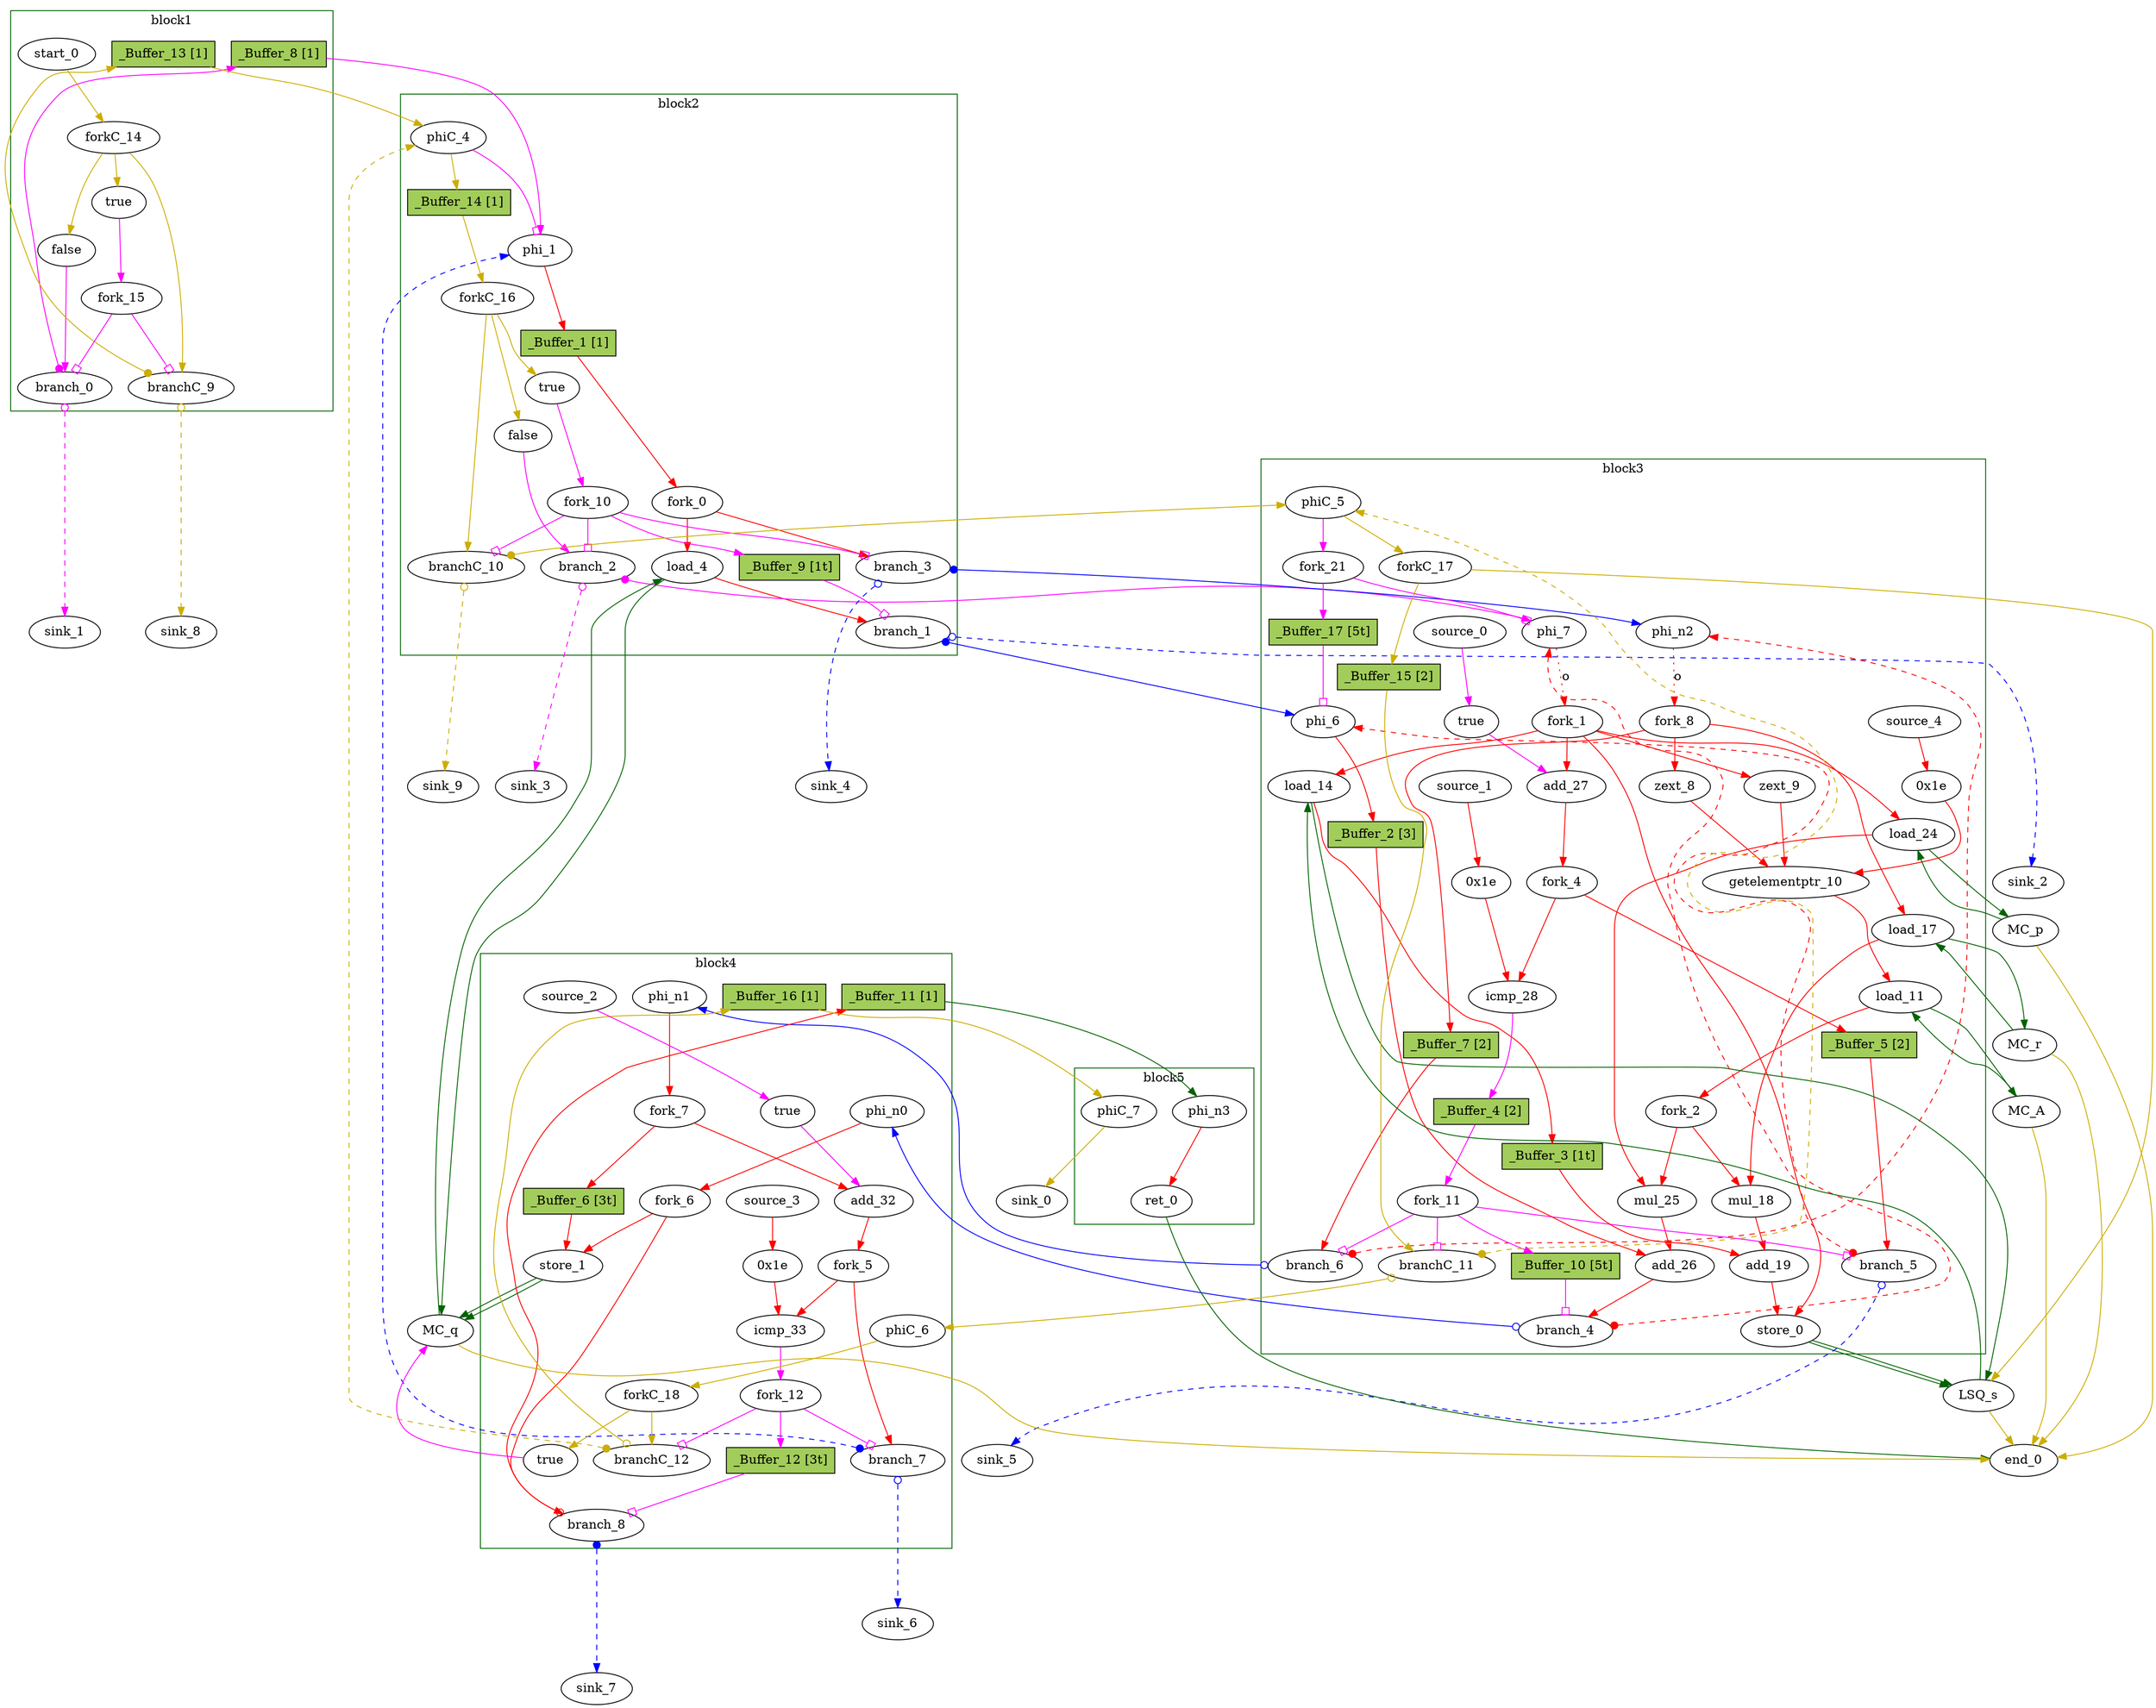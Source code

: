 // Number of blocks: 109
// Number of channels: 170
Digraph G {

  // Blocks
subgraph cluster_1 {
color = "darkgreen"
label = "block1"
  brCst_block1 [type=Constant, in="in1:1", out="out1:1", bbID = 1, value="0x1", label=true,  shape=oval];
  cst_0 [type=Constant, in="in1:1", out="out1:1", bbID = 1, value="0x0", label=false,  shape=oval];
  branch_0 [type=Branch, in="in1:1 in2?:1", out="out1+:1 out2-:1", bbID = 1,  shape=oval];
  start_0 [type=Entry, in="in1:0", out="out1:0", bbID = 1,  shape=oval];
  forkC_14 [type=Fork, in="in1:0", out="out1:0 out2:0 out3:0", bbID = 1,  shape=oval];
  branchC_9 [type=Branch, in="in1:0 in2?:1", out="out1+:0 out2-:0", bbID = 1,  shape=oval];
  fork_15 [type=Fork, in="in1:1", out="out1:1 out2:1", bbID = 1,  shape=oval];
  _Buffer_8 [type=Buffer, in="in1:1", out="out1:1", bbID = 1, slots=1, transparent=false, label="_Buffer_8 [1]",  shape=box, style=filled, fillcolor=darkolivegreen3, height = 0.4];
  _Buffer_13 [type=Buffer, in="in1:0", out="out1:0", bbID = 1, slots=1, transparent=false, label="_Buffer_13 [1]",  shape=box, style=filled, fillcolor=darkolivegreen3, height = 0.4];
}
subgraph cluster_2 {
color = "darkgreen"
label = "block2"
  phi_1 [type=Mux, in="in1?:1 in2:5 in3:5", out="out1:5", delay=0.366, bbID = 2,  shape=oval];
  load_4 [type=Operator, in="in1:32 in2:5", out="out1:32 out2:5", op = "mc_load_op", latency=2, bbID = 2, portID = 0, offset = 0,  shape=oval];
  brCst_block2 [type=Constant, in="in1:1", out="out1:1", bbID = 2, value="0x1", label=true,  shape=oval];
  cst_1 [type=Constant, in="in1:1", out="out1:1", bbID = 2, value="0x0", label=false,  shape=oval];
  fork_0 [type=Fork, in="in1:5", out="out1:5 out2:5", bbID = 2,  shape=oval];
  branch_1 [type=Branch, in="in1:32 in2?:1", out="out1+:32 out2-:32", bbID = 2,  shape=oval];
  branch_2 [type=Branch, in="in1:1 in2?:1", out="out1+:1 out2-:1", bbID = 2,  shape=oval];
  branch_3 [type=Branch, in="in1:5 in2?:1", out="out1+:5 out2-:5", bbID = 2,  shape=oval];
  fork_10 [type=Fork, in="in1:1", out="out1:1 out2:1 out3:1 out4:1", bbID = 2,  shape=oval];
  phiC_4 [type=CntrlMerge, in="in1:0 in2:0", out="out1:0 out2?:1", delay=0.166, bbID = 2,  shape=oval];
  forkC_16 [type=Fork, in="in1:0", out="out1:0 out2:0 out3:0", bbID = 2,  shape=oval];
  branchC_10 [type=Branch, in="in1:0 in2?:1", out="out1+:0 out2-:0", bbID = 2,  shape=oval];
  _Buffer_1 [type=Buffer, in="in1:5", out="out1:5", bbID = 2, slots=1, transparent=false, label="_Buffer_1 [1]",  shape=box, style=filled, fillcolor=darkolivegreen3, height = 0.4];
  _Buffer_9 [type=Buffer, in="in1:1", out="out1:1", bbID = 2, slots=1, transparent=true, label="_Buffer_9 [1t]",  shape=box, style=filled, fillcolor=darkolivegreen3, height = 0.4];
  _Buffer_14 [type=Buffer, in="in1:0", out="out1:0", bbID = 2, slots=1, transparent=false, label="_Buffer_14 [1]",  shape=box, style=filled, fillcolor=darkolivegreen3, height = 0.4];
}
subgraph cluster_3 {
color = "darkgreen"
label = "block3"
  phi_6 [type=Mux, in="in1?:1 in2:32 in3:32", out="out1:32", delay=0.366, bbID = 3, retimingDiff=5,  shape=oval];
  phi_7 [type=Mux, in="in1?:1 in2:5 in3:5", out="out1:5", delay=0.366, bbID = 3,  shape=oval];
  zext_8 [type=Operator, in="in1:5", out="out1:5", op = "zext_op", bbID = 3,  shape=oval];
  zext_9 [type=Operator, in="in1:5", out="out1:5", op = "zext_op", bbID = 3,  shape=oval];
  getelementptr_10 [type=Operator, in="in1:32 in2:32 in3:32", out="out1:32", op = "getelementptr_op", delay=2.966, constants=1, bbID = 3,  shape=oval];
  load_11 [type=Operator, in="in1:32 in2:32", out="out1:32 out2:32", op = "mc_load_op", latency=2, bbID = 3, portID = 0, offset = 0, retimingDiff=2,  shape=oval];
  load_14 [type=Operator, in="in1:32 in2:5", out="out1:32 out2:5", op = "lsq_load_op", latency=5, bbID = 3, portID = 0, offset = 0, retimingDiff=5,  shape=oval];
  load_17 [type=Operator, in="in1:32 in2:5", out="out1:32 out2:5", op = "mc_load_op", latency=2, bbID = 3, portID = 0, offset = 0, retimingDiff=2,  shape=oval];
  mul_18 [type=Operator, in="in1:32 in2:32", out="out1:32", op = "mul_op", latency=4, bbID = 3, retimingDiff=4,  shape=oval];
  add_19 [type=Operator, in="in1:32 in2:32", out="out1:32", op = "add_op", delay=1.693, bbID = 3, retimingDiff=6,  shape=oval];
  store_0 [type=Operator, in="in1:32 in2:5", out="out1:32 out2:5", op = "lsq_store_op", bbID = 3, portID = 0, offset = 0,  shape=oval];
  load_24 [type=Operator, in="in1:32 in2:5", out="out1:32 out2:5", op = "mc_load_op", latency=2, bbID = 3, portID = 0, offset = 0, retimingDiff=2,  shape=oval];
  mul_25 [type=Operator, in="in1:32 in2:32", out="out1:32", op = "mul_op", latency=4, bbID = 3, retimingDiff=4,  shape=oval];
  add_26 [type=Operator, in="in1:32 in2:32", out="out1:32", op = "add_op", delay=1.693, bbID = 3, retimingDiff=6,  shape=oval];
  cst_2 [type=Constant, in="in1:1", out="out1:1", bbID = 3, value="0x1", label=true,  shape=oval];
  add_27 [type=Operator, in="in1:5 in2:5", out="out1:5", op = "add_op", delay=1.693, bbID = 3,  shape=oval];
  cst_3 [type=Constant, in="in1:5", out="out1:5", bbID = 3, value="0x1e", label="0x1e",  shape=oval];
  icmp_28 [type=Operator, in="in1:5 in2:5", out="out1:1", op = "icmp_ult_op", delay=1.53, bbID = 3,  shape=oval];
  cst_6 [type=Constant, in="in1:5", out="out1:5", bbID = 3, value="0x1e", label="0x1e",  shape=oval];
  phi_n2 [type=Merge, in="in1:5 in2:5", out="out1:5", delay=0.366, bbID = 3,  shape=oval];
  fork_1 [type=Fork, in="in1:5", out="out1:5 out2:5 out3:5 out4:5 out5:5", bbID = 3,  shape=oval];
  fork_2 [type=Fork, in="in1:32", out="out1:32 out2:32", bbID = 3, retimingDiff=2,  shape=oval];
  fork_4 [type=Fork, in="in1:5", out="out1:5 out2:5", bbID = 3,  shape=oval];
  fork_8 [type=Fork, in="in1:5", out="out1:5 out2:5 out3:5", bbID = 3,  shape=oval];
  branch_4 [type=Branch, in="in1:32 in2?:1", out="out1+:32 out2-:32", bbID = 3, retimingDiff=6,  shape=oval];
  branch_5 [type=Branch, in="in1:5 in2?:1", out="out1+:5 out2-:5", bbID = 3, retimingDiff=1,  shape=oval];
  branch_6 [type=Branch, in="in1:5 in2?:1", out="out1+:5 out2-:5", bbID = 3, retimingDiff=1,  shape=oval];
  fork_11 [type=Fork, in="in1:1", out="out1:1 out2:1 out3:1 out4:1", bbID = 3, retimingDiff=1,  shape=oval];
  phiC_5 [type=CntrlMerge, in="in1:0 in2:0", out="out1:0 out2?:1", delay=0.166, bbID = 3,  shape=oval];
  forkC_17 [type=Fork, in="in1:0", out="out1:0 out2:0", bbID = 3,  shape=oval];
  branchC_11 [type=Branch, in="in1:0 in2?:1", out="out1+:0 out2-:0", bbID = 3, retimingDiff=1,  shape=oval];
  source_0 [type=Source, out="out1:1", bbID = 3,  shape=oval];
  source_1 [type=Source, out="out1:5", bbID = 3,  shape=oval];
  source_4 [type=Source, out="out1:5", bbID = 3,  shape=oval];
  fork_21 [type=Fork, in="in1:1", out="out1:1 out2:1", bbID = 3,  shape=oval];
  _Buffer_2 [type=Buffer, in="in1:32", out="out1:32", bbID = 3, slots=3, transparent=false, label="_Buffer_2 [3]",  shape=box, style=filled, fillcolor=darkolivegreen3, height = 0.4];
  _Buffer_3 [type=Buffer, in="in1:32", out="out1:32", bbID = 3, slots=1, transparent=true, label="_Buffer_3 [1t]",  shape=box, style=filled, fillcolor=darkolivegreen3, height = 0.4];
  _Buffer_4 [type=Buffer, in="in1:1", out="out1:1", bbID = 3, slots=2, transparent=false, label="_Buffer_4 [2]",  shape=box, style=filled, fillcolor=darkolivegreen3, height = 0.4];
  _Buffer_5 [type=Buffer, in="in1:5", out="out1:5", bbID = 3, slots=2, transparent=false, label="_Buffer_5 [2]",  shape=box, style=filled, fillcolor=darkolivegreen3, height = 0.4];
  _Buffer_7 [type=Buffer, in="in1:5", out="out1:5", bbID = 3, slots=2, transparent=false, label="_Buffer_7 [2]",  shape=box, style=filled, fillcolor=darkolivegreen3, height = 0.4];
  _Buffer_10 [type=Buffer, in="in1:1", out="out1:1", bbID = 3, slots=5, transparent=true, label="_Buffer_10 [5t]",  shape=box, style=filled, fillcolor=darkolivegreen3, height = 0.4];
  _Buffer_15 [type=Buffer, in="in1:0", out="out1:0", bbID = 3, slots=2, transparent=false, label="_Buffer_15 [2]",  shape=box, style=filled, fillcolor=darkolivegreen3, height = 0.4];
  _Buffer_17 [type=Buffer, in="in1:1", out="out1:1", bbID = 3, slots=5, transparent=true, label="_Buffer_17 [5t]",  shape=box, style=filled, fillcolor=darkolivegreen3, height = 0.4];
}
subgraph cluster_4 {
color = "darkgreen"
label = "block4"
  store_1 [type=Operator, in="in1:32 in2:5", out="out1:32 out2:5", op = "mc_store_op", bbID = 4, portID = 0, offset = 0,  shape=oval];
  cst_4 [type=Constant, in="in1:1", out="out1:1", bbID = 4, value="0x1", label=true,  shape=oval];
  add_32 [type=Operator, in="in1:5 in2:5", out="out1:5", op = "add_op", delay=1.693, bbID = 4,  shape=oval];
  cst_5 [type=Constant, in="in1:5", out="out1:5", bbID = 4, value="0x1e", label="0x1e",  shape=oval];
  icmp_33 [type=Operator, in="in1:5 in2:5", out="out1:1", op = "icmp_ult_op", delay=1.53, bbID = 4,  shape=oval];
  phi_n0 [type=Merge, in="in1:32", out="out1:32", bbID = 4,  shape=oval];
  phi_n1 [type=Merge, in="in1:5", out="out1:5", bbID = 4,  shape=oval];
  fork_5 [type=Fork, in="in1:5", out="out1:5 out2:5", bbID = 4,  shape=oval];
  fork_6 [type=Fork, in="in1:32", out="out1:32 out2:32", bbID = 4,  shape=oval];
  fork_7 [type=Fork, in="in1:5", out="out1:5 out2:5", bbID = 4,  shape=oval];
  branch_7 [type=Branch, in="in1:5 in2?:1", out="out1+:5 out2-:5", bbID = 4,  shape=oval];
  branch_8 [type=Branch, in="in1:32 in2?:1", out="out1+:32 out2-:32", bbID = 4,  shape=oval];
  fork_12 [type=Fork, in="in1:1", out="out1:1 out2:1 out3:1", bbID = 4,  shape=oval];
  cst_7 [type=Constant, in="in1:1", out="out1:1", bbID = 4, value="0x1", label=true,  shape=oval];
  phiC_6 [type=Merge, in="in1:0", out="out1:0", delay=0.166, bbID = 4,  shape=oval];
  forkC_18 [type=Fork, in="in1:0", out="out1:0 out2:0", bbID = 4,  shape=oval];
  branchC_12 [type=Branch, in="in1:0 in2?:1", out="out1+:0 out2-:0", bbID = 4,  shape=oval];
  source_2 [type=Source, out="out1:1", bbID = 4,  shape=oval];
  source_3 [type=Source, out="out1:5", bbID = 4,  shape=oval];
  _Buffer_6 [type=Buffer, in="in1:5", out="out1:5", bbID = 4, slots=3, transparent=true, label="_Buffer_6 [3t]",  shape=box, style=filled, fillcolor=darkolivegreen3, height = 0.4];
  _Buffer_11 [type=Buffer, in="in1:32", out="out1:32", bbID = 4, slots=1, transparent=false, label="_Buffer_11 [1]",  shape=box, style=filled, fillcolor=darkolivegreen3, height = 0.4];
  _Buffer_12 [type=Buffer, in="in1:1", out="out1:1", bbID = 4, slots=3, transparent=true, label="_Buffer_12 [3t]",  shape=box, style=filled, fillcolor=darkolivegreen3, height = 0.4];
  _Buffer_16 [type=Buffer, in="in1:0", out="out1:0", bbID = 4, slots=1, transparent=false, label="_Buffer_16 [1]",  shape=box, style=filled, fillcolor=darkolivegreen3, height = 0.4];
}
subgraph cluster_5 {
color = "darkgreen"
label = "block5"
  ret_0 [type=Operator, in="in1:32", out="out1:32", op = "ret_op", bbID = 5,  shape=oval];
  phi_n3 [type=Merge, in="in1:32", out="out1:32", bbID = 5,  shape=oval];
  phiC_7 [type=Merge, in="in1:0", out="out1:0", delay=0.166, bbID = 5,  shape=oval];
}
  LSQ_s [type=LSQ, in="in1:0*c0 in2:5*l0a in3:5*s0a in4:32*s0d", out="out1:32*l0d out2:0*e", bbID = 0, memory = "s", bbcount = 1, ldcount = 1, stcount = 1, fifoDepth = 16, numLoads = "{1}", numStores = "{1}", loadOffsets = "{{0;0;0;0;0;0;0;0;0;0;0;0;0;0;0;0}}", storeOffsets = "{{1;0;0;0;0;0;0;0;0;0;0;0;0;0;0;0}}", loadPorts = "{{0;0;0;0;0;0;0;0;0;0;0;0;0;0;0;0}}", storePorts = "{{0;0;0;0;0;0;0;0;0;0;0;0;0;0;0;0}}", ];
  MC_q [type=MC, in="in1:32*c0 in2:5*l0a in3:5*s0a in4:32*s0d", out="out1:32*l0d out2:0*e", bbID = 0, memory = "q", bbcount = 1, ldcount = 1, stcount = 1, ];
  MC_A [type=MC, in="in1:32*l0a", out="out1:32*l0d out2:0*e", bbID = 0, memory = "A", bbcount = 0, ldcount = 1, stcount = 0, ];
  MC_r [type=MC, in="in1:5*l0a", out="out1:32*l0d out2:0*e", bbID = 0, memory = "r", bbcount = 0, ldcount = 1, stcount = 0, ];
  MC_p [type=MC, in="in1:5*l0a", out="out1:32*l0d out2:0*e", bbID = 0, memory = "p", bbcount = 0, ldcount = 1, stcount = 0, ];
  end_0 [type=Exit, in="in1:0*e in2:0*e in3:0*e in4:0*e in5:0*e in6:32", out="out1:32", bbID = 0,  shape=oval];
  sink_0 [type=Sink, in="in1:0", bbID = 0,  shape=oval];
  sink_1 [type=Sink, in="in1:1", bbID = 0,  shape=oval];
  sink_2 [type=Sink, in="in1:32", bbID = 0,  shape=oval];
  sink_3 [type=Sink, in="in1:1", bbID = 0,  shape=oval];
  sink_4 [type=Sink, in="in1:5", bbID = 0,  shape=oval];
  sink_5 [type=Sink, in="in1:5", bbID = 0,  shape=oval];
  sink_6 [type=Sink, in="in1:5", bbID = 0,  shape=oval];
  sink_7 [type=Sink, in="in1:32", bbID = 0,  shape=oval];
  sink_8 [type=Sink, in="in1:0", bbID = 0,  shape=oval];
  sink_9 [type=Sink, in="in1:0", bbID = 0,  shape=oval];

  // Channels
  brCst_block1 -> fork_15 [from=out1, to=in1, arrowhead=normal, color=magenta];
  cst_0 -> branch_0 [from=out1, to=in1, arrowhead=normal, color=magenta];
  phi_1 -> _Buffer_1 [from=out1, to=in1, arrowhead=normal, color=red];
  load_4 -> branch_1 [from=out1, to=in1, arrowhead=normal, color=red];
  load_4 -> MC_q [from=out2, to=in2, arrowhead=normal, color=darkgreen];
  brCst_block2 -> fork_10 [from=out1, to=in1, arrowhead=normal, color=magenta];
  phi_6 -> _Buffer_2 [from=out1, to=in1, arrowhead=normal, color=red];
  cst_1 -> branch_2 [from=out1, to=in1, arrowhead=normal, color=magenta];
  phi_7 -> fork_1 [from=out1, to=in1, arrowhead=normal, color=red, slots=1, style=dotted, label="o", transparent=true];
  zext_8 -> getelementptr_10 [from=out1, to=in1, arrowhead=normal, color=red];
  zext_9 -> getelementptr_10 [from=out1, to=in2, arrowhead=normal, color=red];
  getelementptr_10 -> load_11 [from=out1, to=in2, arrowhead=normal, color=red];
  load_11 -> fork_2 [from=out1, to=in1, arrowhead=normal, color=red];
  load_11 -> MC_A [from=out2, to=in1, arrowhead=normal, color=darkgreen];
  load_14 -> _Buffer_3 [from=out1, to=in1, arrowhead=normal, color=red];
  load_14 -> LSQ_s [from=out2, to=in2, arrowhead=normal, color=darkgreen];
  load_17 -> mul_18 [from=out1, to=in1, arrowhead=normal, color=red];
  load_17 -> MC_r [from=out2, to=in1, arrowhead=normal, color=darkgreen];
  mul_18 -> add_19 [from=out1, to=in2, arrowhead=normal, color=red];
  add_19 -> store_0 [from=out1, to=in1, arrowhead=normal, color=red];
  store_0 -> LSQ_s [from=out2, to=in3, arrowhead=normal, color=darkgreen];
  store_0 -> LSQ_s [from=out1, to=in4, arrowhead=normal, color=darkgreen];
  load_24 -> mul_25 [from=out1, to=in2, arrowhead=normal, color=red];
  load_24 -> MC_p [from=out2, to=in1, arrowhead=normal, color=darkgreen];
  mul_25 -> add_26 [from=out1, to=in2, arrowhead=normal, color=red];
  add_26 -> branch_4 [from=out1, to=in1, arrowhead=normal, color=red];
  cst_2 -> add_27 [from=out1, to=in2, arrowhead=normal, color=magenta];
  add_27 -> fork_4 [from=out1, to=in1, arrowhead=normal, color=red];
  cst_3 -> icmp_28 [from=out1, to=in2, arrowhead=normal, color=red];
  icmp_28 -> _Buffer_4 [from=out1, to=in1, arrowhead=normal, color=magenta];
  store_1 -> MC_q [from=out2, to=in3, arrowhead=normal, color=darkgreen];
  store_1 -> MC_q [from=out1, to=in4, arrowhead=normal, color=darkgreen];
  cst_4 -> add_32 [from=out1, to=in2, arrowhead=normal, color=magenta];
  add_32 -> fork_5 [from=out1, to=in1, arrowhead=normal, color=red];
  cst_5 -> icmp_33 [from=out1, to=in2, arrowhead=normal, color=red];
  icmp_33 -> fork_12 [from=out1, to=in1, arrowhead=normal, color=magenta];
  ret_0 -> end_0 [from=out1, to=in6, arrowhead=normal, color=darkgreen];
  cst_6 -> getelementptr_10 [from=out1, to=in3, arrowhead=normal, color=red];
  phi_n0 -> fork_6 [from=out1, to=in1, arrowhead=normal, color=red];
  phi_n1 -> fork_7 [from=out1, to=in1, arrowhead=normal, color=red];
  phi_n2 -> fork_8 [from=out1, to=in1, arrowhead=normal, color=red, slots=1, style=dotted, label="o", transparent=true];
  phi_n3 -> ret_0 [from=out1, to=in1, arrowhead=normal, color=red];
  fork_0 -> load_4 [from=out1, to=in2, arrowhead=normal, color=red];
  fork_0 -> branch_3 [from=out2, to=in1, arrowhead=normal, color=red];
  fork_1 -> zext_9 [from=out1, to=in1, arrowhead=normal, color=red];
  fork_1 -> load_14 [from=out3, to=in2, arrowhead=normal, color=red];
  fork_1 -> store_0 [from=out4, to=in2, arrowhead=normal, color=red];
  fork_1 -> load_24 [from=out5, to=in2, arrowhead=normal, color=red];
  fork_1 -> add_27 [from=out2, to=in1, arrowhead=normal, color=red];
  fork_2 -> mul_18 [from=out1, to=in2, arrowhead=normal, color=red];
  fork_2 -> mul_25 [from=out2, to=in1, arrowhead=normal, color=red];
  fork_4 -> icmp_28 [from=out1, to=in1, arrowhead=normal, color=red];
  fork_4 -> _Buffer_5 [from=out2, to=in1, arrowhead=normal, color=red];
  fork_5 -> icmp_33 [from=out1, to=in1, arrowhead=normal, color=red];
  fork_5 -> branch_7 [from=out2, to=in1, arrowhead=normal, color=red];
  fork_6 -> store_1 [from=out1, to=in1, arrowhead=normal, color=red];
  fork_6 -> branch_8 [from=out2, to=in1, arrowhead=normal, color=red];
  fork_7 -> _Buffer_6 [from=out1, to=in1, arrowhead=normal, color=red];
  fork_7 -> add_32 [from=out2, to=in1, arrowhead=normal, color=red];
  fork_8 -> zext_8 [from=out1, to=in1, arrowhead=normal, color=red];
  fork_8 -> load_17 [from=out2, to=in2, arrowhead=normal, color=red];
  fork_8 -> _Buffer_7 [from=out3, to=in1, arrowhead=normal, color=red];
  branch_0 -> _Buffer_8 [from=out1, to=in1, dir=both, arrowtail=dot, arrowhead=normal, color=magenta, constraint=false];
  branch_0 -> sink_1 [from=out2, to=in1, dir=both, arrowtail=odot, arrowhead=normal, color=magenta, style=dashed, minlen = 3];
  branch_1 -> phi_6 [from=out1, to=in2, dir=both, arrowtail=dot, arrowhead=normal, color=blue];
  branch_1 -> sink_2 [from=out2, to=in1, dir=both, arrowtail=odot, arrowhead=normal, color=blue, style=dashed, minlen = 3];
  branch_2 -> phi_7 [from=out1, to=in2, dir=both, arrowtail=dot, arrowhead=normal, color=magenta];
  branch_2 -> sink_3 [from=out2, to=in1, dir=both, arrowtail=odot, arrowhead=normal, color=magenta, style=dashed, minlen = 3];
  branch_3 -> phi_n2 [from=out1, to=in1, dir=both, arrowtail=dot, arrowhead=normal, color=blue];
  branch_3 -> sink_4 [from=out2, to=in1, dir=both, arrowtail=odot, arrowhead=normal, color=blue, style=dashed, minlen = 3];
  fork_10 -> _Buffer_9 [from=out3, to=in1, arrowhead=normal, color=magenta];
  fork_10 -> branch_2 [from=out2, to=in2, arrowhead=obox, color=magenta];
  fork_10 -> branch_3 [from=out1, to=in2, arrowhead=obox, color=magenta];
  fork_10 -> branchC_10 [from=out4, to=in2, arrowhead=obox, color=magenta];
  branch_4 -> phi_6 [from=out1, to=in3, dir=both, arrowtail=dot, arrowhead=normal, color=red, constraint=false, style=dashed, minlen = 3];
  branch_4 -> phi_n0 [from=out2, to=in1, dir=both, arrowtail=odot, arrowhead=normal, color=blue];
  branch_5 -> phi_7 [from=out1, to=in3, dir=both, arrowtail=dot, arrowhead=normal, color=red, constraint=false, style=dashed, minlen = 3];
  branch_5 -> sink_5 [from=out2, to=in1, dir=both, arrowtail=odot, arrowhead=normal, color=blue, style=dashed, minlen = 3];
  branch_6 -> phi_n1 [from=out2, to=in1, dir=both, arrowtail=odot, arrowhead=normal, color=blue];
  branch_6 -> phi_n2 [from=out1, to=in2, dir=both, arrowtail=dot, arrowhead=normal, color=red, constraint=false, style=dashed, minlen = 3];
  fork_11 -> _Buffer_10 [from=out3, to=in1, arrowhead=normal, color=magenta];
  fork_11 -> branch_5 [from=out2, to=in2, arrowhead=obox, color=magenta];
  fork_11 -> branch_6 [from=out1, to=in2, arrowhead=obox, color=magenta];
  fork_11 -> branchC_11 [from=out4, to=in2, arrowhead=obox, color=magenta];
  branch_7 -> phi_1 [from=out1, to=in3, dir=both, arrowtail=dot, arrowhead=normal, color=blue, style=dashed, minlen = 3];
  branch_7 -> sink_6 [from=out2, to=in1, dir=both, arrowtail=odot, arrowhead=normal, color=blue, style=dashed, minlen = 3];
  branch_8 -> _Buffer_11 [from=out2, to=in1, dir=both, arrowtail=odot, arrowhead=normal, color=red, constraint=false];
  branch_8 -> sink_7 [from=out1, to=in1, dir=both, arrowtail=dot, arrowhead=normal, color=blue, style=dashed, minlen = 3];
  fork_12 -> branch_7 [from=out2, to=in2, arrowhead=obox, color=magenta];
  fork_12 -> _Buffer_12 [from=out1, to=in1, arrowhead=normal, color=magenta];
  fork_12 -> branchC_12 [from=out3, to=in2, arrowhead=obox, color=magenta];
  LSQ_s -> load_14 [from=out1, to=in1, arrowhead=normal, color=darkgreen];
  LSQ_s -> end_0 [from=out2, to=in1, arrowhead=normal, color=gold3];
  MC_q -> load_4 [from=out1, to=in1, arrowhead=normal, color=darkgreen];
  MC_q -> end_0 [from=out2, to=in2, arrowhead=normal, color=gold3];
  MC_A -> load_11 [from=out1, to=in1, arrowhead=normal, color=darkgreen];
  MC_A -> end_0 [from=out2, to=in3, arrowhead=normal, color=gold3];
  MC_r -> load_17 [from=out1, to=in1, arrowhead=normal, color=darkgreen];
  MC_r -> end_0 [from=out2, to=in4, arrowhead=normal, color=gold3];
  MC_p -> load_24 [from=out1, to=in1, arrowhead=normal, color=darkgreen];
  MC_p -> end_0 [from=out2, to=in5, arrowhead=normal, color=gold3];
  cst_7 -> MC_q [from=out1, to=in1, arrowhead=normal, color=magenta];
  start_0 -> forkC_14 [from=out1, to=in1, arrowhead=normal, color=gold3];
  forkC_14 -> brCst_block1 [from=out3, to=in1, arrowhead=normal, color=gold3];
  forkC_14 -> cst_0 [from=out1, to=in1, arrowhead=normal, color=gold3];
  forkC_14 -> branchC_9 [from=out2, to=in1, arrowhead=normal, color=gold3];
  branchC_9 -> _Buffer_13 [from=out1, to=in1, dir=both, arrowtail=dot, arrowhead=normal, color=gold3, constraint=false];
  branchC_9 -> sink_8 [from=out2, to=in1, dir=both, arrowtail=odot, arrowhead=normal, color=gold3, style=dashed, minlen = 3];
  fork_15 -> branch_0 [from=out1, to=in2, arrowhead=obox, color=magenta];
  fork_15 -> branchC_9 [from=out2, to=in2, arrowhead=obox, color=magenta];
  phiC_4 -> phi_1 [from=out2, to=in1, arrowhead=obox, color=magenta];
  phiC_4 -> _Buffer_14 [from=out1, to=in1, arrowhead=normal, color=gold3];
  forkC_16 -> brCst_block2 [from=out3, to=in1, arrowhead=normal, color=gold3];
  forkC_16 -> cst_1 [from=out1, to=in1, arrowhead=normal, color=gold3];
  forkC_16 -> branchC_10 [from=out2, to=in1, arrowhead=normal, color=gold3];
  branchC_10 -> phiC_5 [from=out1, to=in1, dir=both, arrowtail=dot, arrowhead=normal, color=gold3];
  branchC_10 -> sink_9 [from=out2, to=in1, dir=both, arrowtail=odot, arrowhead=normal, color=gold3, style=dashed, minlen = 3];
  phiC_5 -> forkC_17 [from=out1, to=in1, arrowhead=normal, color=gold3];
  phiC_5 -> fork_21 [from=out2, to=in1, arrowhead=normal, color=magenta];
  forkC_17 -> LSQ_s [from=out1, to=in1, arrowhead=normal, color=gold3];
  forkC_17 -> _Buffer_15 [from=out2, to=in1, arrowhead=normal, color=gold3];
  branchC_11 -> phiC_5 [from=out1, to=in2, dir=both, arrowtail=dot, arrowhead=normal, color=gold3, constraint=false, style=dashed, minlen = 3];
  branchC_11 -> phiC_6 [from=out2, to=in1, dir=both, arrowtail=odot, arrowhead=normal, color=gold3];
  phiC_6 -> forkC_18 [from=out1, to=in1, arrowhead=normal, color=gold3];
  forkC_18 -> cst_7 [from=out1, to=in1, arrowhead=normal, color=gold3];
  forkC_18 -> branchC_12 [from=out2, to=in1, arrowhead=normal, color=gold3];
  branchC_12 -> phiC_4 [from=out1, to=in2, dir=both, arrowtail=dot, arrowhead=normal, color=gold3, style=dashed, minlen = 3];
  branchC_12 -> _Buffer_16 [from=out2, to=in1, dir=both, arrowtail=odot, arrowhead=normal, color=gold3, constraint=false];
  phiC_7 -> sink_0 [from=out1, to=in1, arrowhead=normal, color=gold3];
  source_0 -> cst_2 [from=out1, to=in1, arrowhead=normal, color=magenta];
  source_1 -> cst_3 [from=out1, to=in1, arrowhead=normal, color=red];
  source_2 -> cst_4 [from=out1, to=in1, arrowhead=normal, color=magenta];
  source_3 -> cst_5 [from=out1, to=in1, arrowhead=normal, color=red];
  source_4 -> cst_6 [from=out1, to=in1, arrowhead=normal, color=red];
  fork_21 -> _Buffer_17 [from=out1, to=in1, arrowhead=normal, color=magenta];
  fork_21 -> phi_7 [from=out2, to=in1, arrowhead=obox, color=magenta];
  _Buffer_1 -> fork_0 [from=out1, to=in1, arrowhead=normal, color=red];
  _Buffer_2 -> add_26 [from=out1, to=in1, arrowhead=normal, color=red];
  _Buffer_3 -> add_19 [from=out1, to=in1, arrowhead=normal, color=red];
  _Buffer_4 -> fork_11 [from=out1, to=in1, arrowhead=normal, color=magenta];
  _Buffer_5 -> branch_5 [from=out1, to=in1, arrowhead=normal, color=red];
  _Buffer_6 -> store_1 [from=out1, to=in2, arrowhead=normal, color=red];
  _Buffer_7 -> branch_6 [from=out1, to=in1, arrowhead=normal, color=red];
  _Buffer_8 -> phi_1 [from=out1, to=in2, arrowhead=normal, color=magenta];
  _Buffer_9 -> branch_1 [from=out1, to=in2, arrowhead=obox, color=magenta];
  _Buffer_10 -> branch_4 [from=out1, to=in2, arrowhead=obox, color=magenta];
  _Buffer_11 -> phi_n3 [from=out1, to=in1, arrowhead=normal, color=darkgreen];
  _Buffer_12 -> branch_8 [from=out1, to=in2, arrowhead=obox, color=magenta];
  _Buffer_13 -> phiC_4 [from=out1, to=in1, arrowhead=normal, color=gold3];
  _Buffer_14 -> forkC_16 [from=out1, to=in1, arrowhead=normal, color=gold3];
  _Buffer_15 -> branchC_11 [from=out1, to=in1, arrowhead=normal, color=gold3];
  _Buffer_16 -> phiC_7 [from=out1, to=in1, arrowhead=normal, color=gold3];
  _Buffer_17 -> phi_6 [from=out1, to=in1, arrowhead=obox, color=magenta];
}
